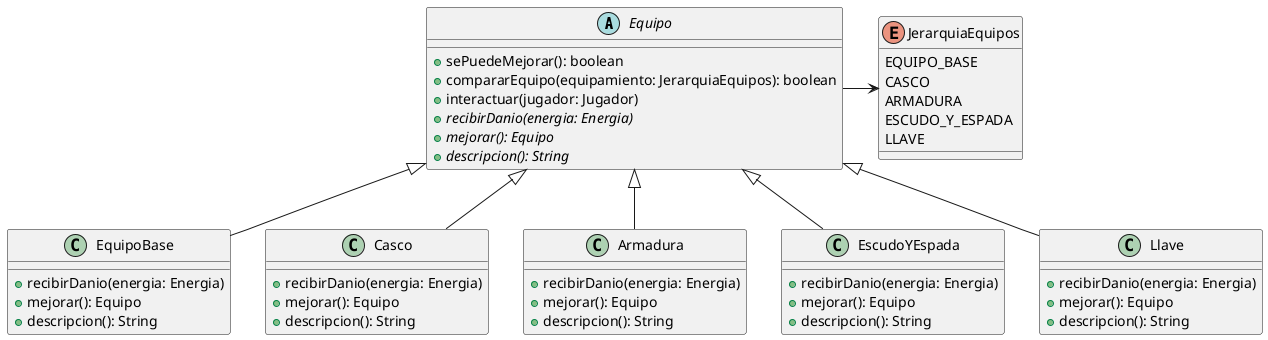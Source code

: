 @startuml Equipo

abstract class Equipo{
    +sePuedeMejorar(): boolean
    +compararEquipo(equipamiento: JerarquiaEquipos): boolean
    +interactuar(jugador: Jugador)
    +{abstract}recibirDanio(energia: Energia)
    +{abstract}mejorar(): Equipo
    +{abstract} descripcion(): String
}


enum JerarquiaEquipos{
    EQUIPO_BASE
    CASCO
    ARMADURA
    ESCUDO_Y_ESPADA
    LLAVE
}


class EquipoBase{
    +recibirDanio(energia: Energia)
    +mejorar(): Equipo
    +descripcion(): String
}

class Casco{
    +recibirDanio(energia: Energia)
    +mejorar(): Equipo
    +descripcion(): String
}

class Armadura{
    +recibirDanio(energia: Energia)
    +mejorar(): Equipo
    +descripcion(): String
}

class EscudoYEspada{
    +recibirDanio(energia: Energia)
    +mejorar(): Equipo
    +descripcion(): String
}

class Llave{
    +recibirDanio(energia: Energia)
    +mejorar(): Equipo
    +descripcion(): String
}


Equipo -> JerarquiaEquipos


Equipo <|-- EquipoBase
Equipo <|-- Casco
Equipo <|-- Armadura
Equipo <|-- EscudoYEspada
Equipo <|-- Llave


@enduml